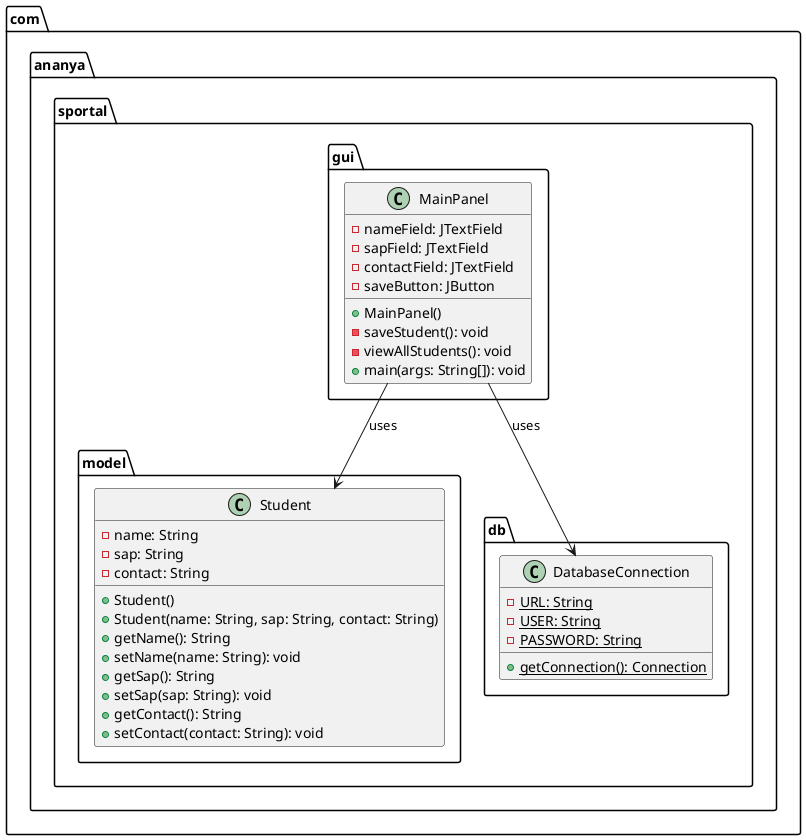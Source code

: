 @startuml
package com.ananya.sportal.model {
    class Student {
        - name: String
        - sap: String
        - contact: String
        + Student()
        + Student(name: String, sap: String, contact: String)
        + getName(): String
        + setName(name: String): void
        + getSap(): String
        + setSap(sap: String): void
        + getContact(): String
        + setContact(contact: String): void
    }
}

package com.ananya.sportal.db {
    class DatabaseConnection {
        {static} - URL: String
        {static} - USER: String
        {static} - PASSWORD: String
        {static} + getConnection(): Connection
    }
}

package com.ananya.sportal.gui {
    class MainPanel {
        - nameField: JTextField
        - sapField: JTextField
        - contactField: JTextField
        - saveButton: JButton
        + MainPanel()
        - saveStudent(): void
        - viewAllStudents(): void
        + main(args: String[]): void
    }
}

MainPanel --> Student : uses
MainPanel --> DatabaseConnection : uses
@enduml

